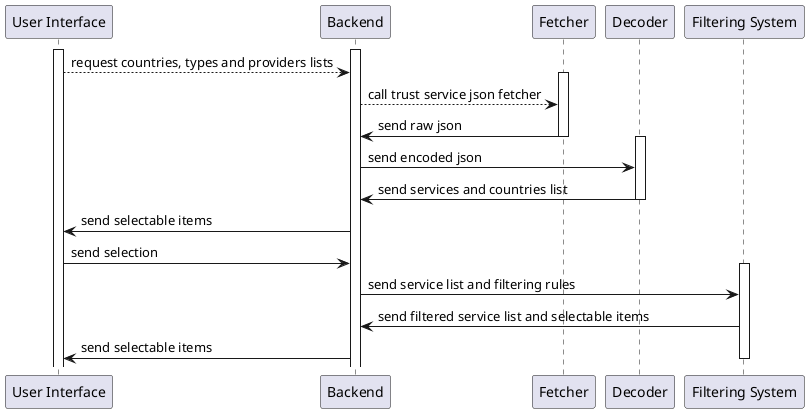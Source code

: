 @startuml

'Created with https://plantuml-editor.kkeisuke.dev/

activate "User Interface"
activate "Backend"
"User Interface" --> "Backend": request countries, types and providers lists
activate "Fetcher"
"Backend" --> "Fetcher": call trust service json fetcher
"Fetcher" -> "Backend": send raw json
deactivate "Fetcher"
activate "Decoder"
"Backend" -> "Decoder": send encoded json
"Decoder" -> "Backend": send services and countries list
deactivate "Decoder"

"Backend" -> "User Interface": send selectable items
"User Interface" -> "Backend": send selection
activate "Filtering System"
"Backend" -> "Filtering System": send service list and filtering rules
"Filtering System" -> "Backend": send filtered service list and selectable items
"Backend" -> "User Interface": send selectable items
deactivate "Filtering System"

@enduml